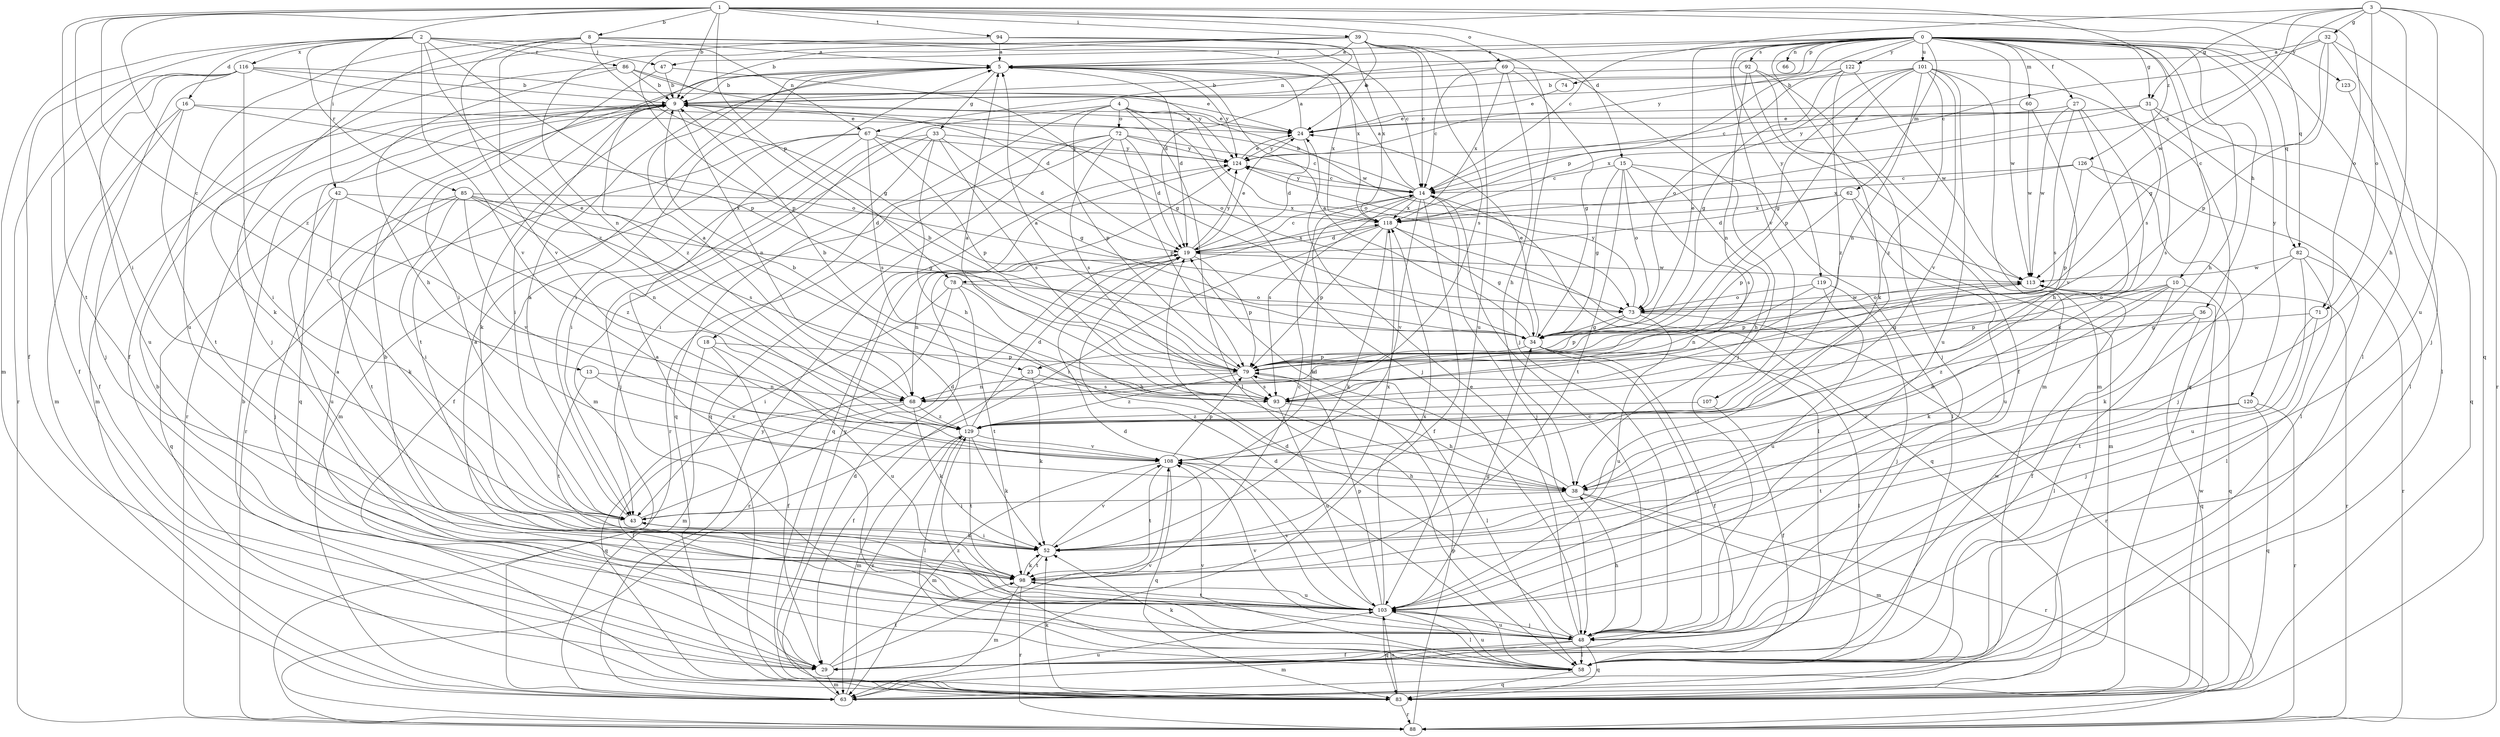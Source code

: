 strict digraph  {
0;
1;
2;
3;
4;
5;
8;
9;
10;
13;
14;
15;
16;
18;
19;
23;
24;
27;
29;
31;
32;
33;
34;
36;
38;
39;
42;
43;
47;
48;
52;
58;
60;
62;
63;
66;
67;
68;
69;
71;
72;
73;
74;
78;
79;
82;
83;
85;
86;
88;
92;
93;
94;
98;
101;
103;
107;
108;
113;
116;
118;
119;
120;
122;
123;
124;
126;
129;
0 -> 5  [label=a];
0 -> 10  [label=c];
0 -> 23  [label=e];
0 -> 27  [label=f];
0 -> 31  [label=g];
0 -> 36  [label=h];
0 -> 38  [label=h];
0 -> 47  [label=j];
0 -> 52  [label=k];
0 -> 58  [label=l];
0 -> 60  [label=m];
0 -> 62  [label=m];
0 -> 66  [label=n];
0 -> 67  [label=n];
0 -> 74  [label=p];
0 -> 78  [label=p];
0 -> 82  [label=q];
0 -> 92  [label=s];
0 -> 93  [label=s];
0 -> 101  [label=u];
0 -> 107  [label=v];
0 -> 113  [label=w];
0 -> 119  [label=y];
0 -> 120  [label=y];
0 -> 122  [label=y];
0 -> 123  [label=y];
0 -> 124  [label=y];
1 -> 8  [label=b];
1 -> 9  [label=b];
1 -> 13  [label=c];
1 -> 15  [label=d];
1 -> 39  [label=i];
1 -> 42  [label=i];
1 -> 43  [label=i];
1 -> 69  [label=o];
1 -> 71  [label=o];
1 -> 78  [label=p];
1 -> 82  [label=q];
1 -> 94  [label=t];
1 -> 98  [label=t];
1 -> 126  [label=z];
1 -> 129  [label=z];
2 -> 16  [label=d];
2 -> 23  [label=e];
2 -> 29  [label=f];
2 -> 47  [label=j];
2 -> 63  [label=m];
2 -> 67  [label=n];
2 -> 79  [label=p];
2 -> 85  [label=r];
2 -> 86  [label=r];
2 -> 108  [label=v];
2 -> 116  [label=x];
3 -> 14  [label=c];
3 -> 31  [label=g];
3 -> 32  [label=g];
3 -> 38  [label=h];
3 -> 71  [label=o];
3 -> 83  [label=q];
3 -> 103  [label=u];
3 -> 113  [label=w];
3 -> 118  [label=x];
4 -> 18  [label=d];
4 -> 24  [label=e];
4 -> 48  [label=j];
4 -> 58  [label=l];
4 -> 63  [label=m];
4 -> 72  [label=o];
4 -> 73  [label=o];
4 -> 79  [label=p];
5 -> 9  [label=b];
5 -> 19  [label=d];
5 -> 33  [label=g];
5 -> 43  [label=i];
5 -> 118  [label=x];
5 -> 124  [label=y];
5 -> 129  [label=z];
8 -> 5  [label=a];
8 -> 14  [label=c];
8 -> 34  [label=g];
8 -> 48  [label=j];
8 -> 103  [label=u];
8 -> 108  [label=v];
8 -> 118  [label=x];
8 -> 129  [label=z];
9 -> 24  [label=e];
9 -> 43  [label=i];
9 -> 52  [label=k];
9 -> 63  [label=m];
9 -> 68  [label=n];
9 -> 73  [label=o];
9 -> 83  [label=q];
9 -> 88  [label=r];
9 -> 98  [label=t];
10 -> 29  [label=f];
10 -> 38  [label=h];
10 -> 52  [label=k];
10 -> 73  [label=o];
10 -> 79  [label=p];
10 -> 83  [label=q];
13 -> 68  [label=n];
13 -> 98  [label=t];
13 -> 108  [label=v];
14 -> 5  [label=a];
14 -> 9  [label=b];
14 -> 29  [label=f];
14 -> 48  [label=j];
14 -> 52  [label=k];
14 -> 58  [label=l];
14 -> 93  [label=s];
14 -> 108  [label=v];
14 -> 118  [label=x];
14 -> 124  [label=y];
15 -> 14  [label=c];
15 -> 34  [label=g];
15 -> 38  [label=h];
15 -> 58  [label=l];
15 -> 73  [label=o];
15 -> 93  [label=s];
15 -> 98  [label=t];
16 -> 24  [label=e];
16 -> 29  [label=f];
16 -> 63  [label=m];
16 -> 73  [label=o];
16 -> 98  [label=t];
18 -> 29  [label=f];
18 -> 63  [label=m];
18 -> 79  [label=p];
18 -> 103  [label=u];
19 -> 14  [label=c];
19 -> 24  [label=e];
19 -> 68  [label=n];
19 -> 79  [label=p];
19 -> 113  [label=w];
19 -> 118  [label=x];
19 -> 124  [label=y];
23 -> 29  [label=f];
23 -> 52  [label=k];
23 -> 93  [label=s];
24 -> 5  [label=a];
24 -> 19  [label=d];
24 -> 124  [label=y];
27 -> 24  [label=e];
27 -> 38  [label=h];
27 -> 52  [label=k];
27 -> 93  [label=s];
27 -> 113  [label=w];
29 -> 9  [label=b];
29 -> 63  [label=m];
29 -> 98  [label=t];
29 -> 108  [label=v];
29 -> 113  [label=w];
31 -> 24  [label=e];
31 -> 58  [label=l];
31 -> 83  [label=q];
31 -> 93  [label=s];
31 -> 118  [label=x];
31 -> 124  [label=y];
32 -> 5  [label=a];
32 -> 14  [label=c];
32 -> 34  [label=g];
32 -> 48  [label=j];
32 -> 79  [label=p];
32 -> 88  [label=r];
33 -> 19  [label=d];
33 -> 38  [label=h];
33 -> 43  [label=i];
33 -> 48  [label=j];
33 -> 83  [label=q];
33 -> 93  [label=s];
33 -> 124  [label=y];
34 -> 5  [label=a];
34 -> 24  [label=e];
34 -> 29  [label=f];
34 -> 48  [label=j];
34 -> 58  [label=l];
34 -> 79  [label=p];
36 -> 34  [label=g];
36 -> 58  [label=l];
36 -> 83  [label=q];
36 -> 129  [label=z];
38 -> 19  [label=d];
38 -> 43  [label=i];
38 -> 63  [label=m];
38 -> 88  [label=r];
39 -> 5  [label=a];
39 -> 9  [label=b];
39 -> 14  [label=c];
39 -> 24  [label=e];
39 -> 29  [label=f];
39 -> 48  [label=j];
39 -> 68  [label=n];
39 -> 93  [label=s];
39 -> 103  [label=u];
42 -> 52  [label=k];
42 -> 83  [label=q];
42 -> 103  [label=u];
42 -> 118  [label=x];
42 -> 129  [label=z];
43 -> 5  [label=a];
43 -> 19  [label=d];
43 -> 52  [label=k];
47 -> 9  [label=b];
47 -> 34  [label=g];
47 -> 43  [label=i];
48 -> 5  [label=a];
48 -> 14  [label=c];
48 -> 19  [label=d];
48 -> 24  [label=e];
48 -> 29  [label=f];
48 -> 38  [label=h];
48 -> 58  [label=l];
48 -> 63  [label=m];
48 -> 83  [label=q];
48 -> 103  [label=u];
48 -> 108  [label=v];
52 -> 43  [label=i];
52 -> 98  [label=t];
52 -> 108  [label=v];
52 -> 118  [label=x];
58 -> 5  [label=a];
58 -> 19  [label=d];
58 -> 52  [label=k];
58 -> 83  [label=q];
58 -> 103  [label=u];
58 -> 108  [label=v];
58 -> 129  [label=z];
60 -> 24  [label=e];
60 -> 108  [label=v];
60 -> 113  [label=w];
62 -> 19  [label=d];
62 -> 63  [label=m];
62 -> 79  [label=p];
62 -> 103  [label=u];
62 -> 118  [label=x];
63 -> 19  [label=d];
63 -> 103  [label=u];
63 -> 124  [label=y];
63 -> 129  [label=z];
67 -> 29  [label=f];
67 -> 34  [label=g];
67 -> 63  [label=m];
67 -> 79  [label=p];
67 -> 88  [label=r];
67 -> 93  [label=s];
67 -> 124  [label=y];
68 -> 5  [label=a];
68 -> 29  [label=f];
68 -> 52  [label=k];
68 -> 83  [label=q];
68 -> 129  [label=z];
69 -> 9  [label=b];
69 -> 14  [label=c];
69 -> 34  [label=g];
69 -> 38  [label=h];
69 -> 48  [label=j];
69 -> 118  [label=x];
71 -> 34  [label=g];
71 -> 48  [label=j];
71 -> 98  [label=t];
72 -> 14  [label=c];
72 -> 19  [label=d];
72 -> 43  [label=i];
72 -> 79  [label=p];
72 -> 83  [label=q];
72 -> 88  [label=r];
72 -> 93  [label=s];
72 -> 124  [label=y];
73 -> 34  [label=g];
73 -> 79  [label=p];
73 -> 88  [label=r];
73 -> 103  [label=u];
73 -> 113  [label=w];
73 -> 124  [label=y];
74 -> 24  [label=e];
78 -> 38  [label=h];
78 -> 43  [label=i];
78 -> 73  [label=o];
78 -> 88  [label=r];
78 -> 98  [label=t];
79 -> 5  [label=a];
79 -> 9  [label=b];
79 -> 58  [label=l];
79 -> 68  [label=n];
79 -> 93  [label=s];
79 -> 129  [label=z];
82 -> 52  [label=k];
82 -> 58  [label=l];
82 -> 88  [label=r];
82 -> 103  [label=u];
82 -> 113  [label=w];
83 -> 9  [label=b];
83 -> 52  [label=k];
83 -> 88  [label=r];
83 -> 103  [label=u];
83 -> 113  [label=w];
83 -> 124  [label=y];
85 -> 34  [label=g];
85 -> 43  [label=i];
85 -> 48  [label=j];
85 -> 68  [label=n];
85 -> 93  [label=s];
85 -> 98  [label=t];
85 -> 108  [label=v];
85 -> 118  [label=x];
86 -> 9  [label=b];
86 -> 38  [label=h];
86 -> 52  [label=k];
86 -> 113  [label=w];
86 -> 124  [label=y];
88 -> 79  [label=p];
92 -> 9  [label=b];
92 -> 29  [label=f];
92 -> 48  [label=j];
92 -> 63  [label=m];
92 -> 68  [label=n];
93 -> 5  [label=a];
93 -> 9  [label=b];
93 -> 38  [label=h];
93 -> 103  [label=u];
94 -> 5  [label=a];
94 -> 19  [label=d];
94 -> 79  [label=p];
94 -> 118  [label=x];
98 -> 14  [label=c];
98 -> 52  [label=k];
98 -> 63  [label=m];
98 -> 88  [label=r];
98 -> 103  [label=u];
101 -> 9  [label=b];
101 -> 34  [label=g];
101 -> 63  [label=m];
101 -> 68  [label=n];
101 -> 73  [label=o];
101 -> 79  [label=p];
101 -> 83  [label=q];
101 -> 103  [label=u];
101 -> 108  [label=v];
101 -> 129  [label=z];
103 -> 5  [label=a];
103 -> 9  [label=b];
103 -> 19  [label=d];
103 -> 34  [label=g];
103 -> 48  [label=j];
103 -> 58  [label=l];
103 -> 79  [label=p];
103 -> 83  [label=q];
103 -> 98  [label=t];
103 -> 108  [label=v];
103 -> 118  [label=x];
107 -> 29  [label=f];
107 -> 129  [label=z];
108 -> 38  [label=h];
108 -> 63  [label=m];
108 -> 79  [label=p];
108 -> 83  [label=q];
108 -> 98  [label=t];
113 -> 73  [label=o];
113 -> 79  [label=p];
113 -> 88  [label=r];
116 -> 9  [label=b];
116 -> 19  [label=d];
116 -> 24  [label=e];
116 -> 29  [label=f];
116 -> 43  [label=i];
116 -> 48  [label=j];
116 -> 88  [label=r];
116 -> 103  [label=u];
118 -> 19  [label=d];
118 -> 34  [label=g];
118 -> 43  [label=i];
118 -> 52  [label=k];
118 -> 79  [label=p];
118 -> 83  [label=q];
119 -> 48  [label=j];
119 -> 68  [label=n];
119 -> 73  [label=o];
119 -> 103  [label=u];
120 -> 83  [label=q];
120 -> 88  [label=r];
120 -> 98  [label=t];
120 -> 129  [label=z];
122 -> 9  [label=b];
122 -> 14  [label=c];
122 -> 34  [label=g];
122 -> 113  [label=w];
122 -> 129  [label=z];
123 -> 58  [label=l];
124 -> 14  [label=c];
124 -> 24  [label=e];
124 -> 83  [label=q];
126 -> 14  [label=c];
126 -> 48  [label=j];
126 -> 58  [label=l];
126 -> 79  [label=p];
126 -> 118  [label=x];
129 -> 9  [label=b];
129 -> 19  [label=d];
129 -> 52  [label=k];
129 -> 58  [label=l];
129 -> 63  [label=m];
129 -> 98  [label=t];
129 -> 108  [label=v];
}
